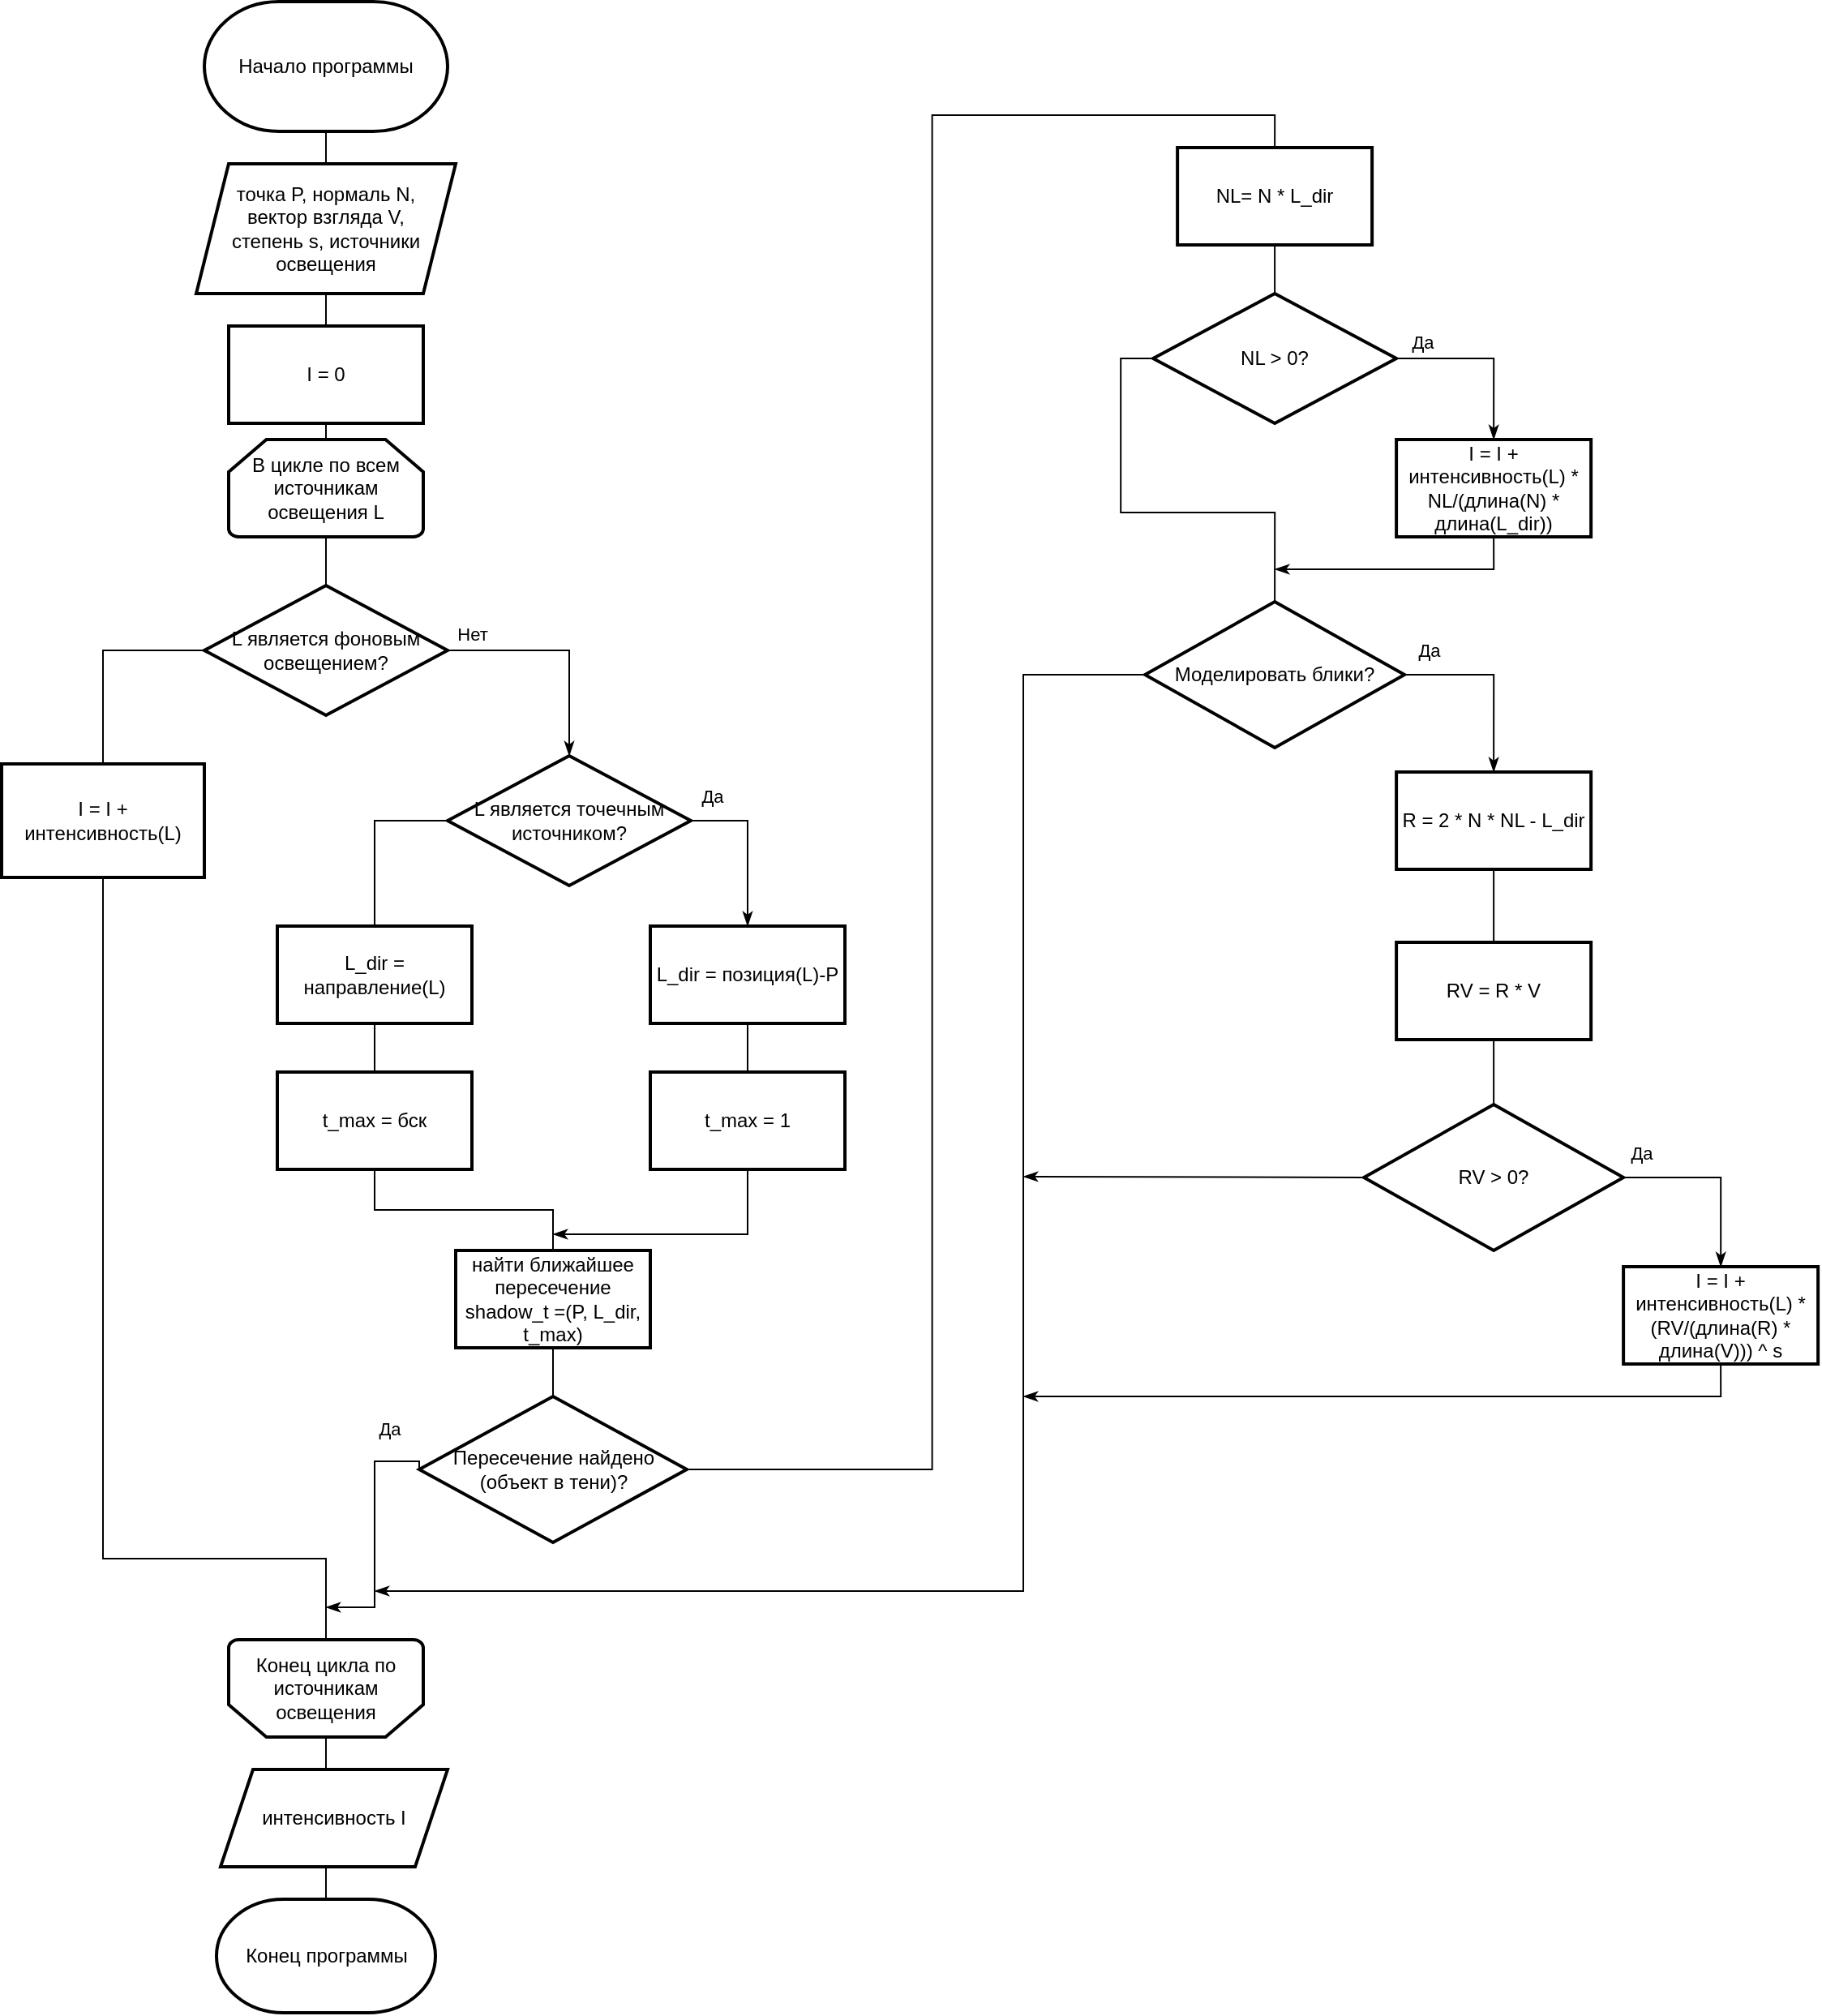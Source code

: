 <mxfile version="13.9.9" type="device"><diagram id="rH1u_FEr2aRBcMwf9QIP" name="Страница 1"><mxGraphModel dx="1538" dy="1060" grid="1" gridSize="10" guides="1" tooltips="1" connect="1" arrows="1" fold="1" page="1" pageScale="1" pageWidth="827" pageHeight="1169" math="0" shadow="0"><root><mxCell id="0"/><mxCell id="1" parent="0"/><mxCell id="nYve3IP1PVoA9j8zK5xV-18" style="edgeStyle=orthogonalEdgeStyle;rounded=0;orthogonalLoop=1;jettySize=auto;html=1;exitX=0.5;exitY=1;exitDx=0;exitDy=0;entryX=0.5;entryY=0;entryDx=0;entryDy=0;entryPerimeter=0;endArrow=none;endFill=0;" parent="1" source="nYve3IP1PVoA9j8zK5xV-2" target="nYve3IP1PVoA9j8zK5xV-4" edge="1"><mxGeometry relative="1" as="geometry"/></mxCell><mxCell id="emzWu4dhRX-rjHFGQKSc-2" style="edgeStyle=orthogonalEdgeStyle;rounded=0;orthogonalLoop=1;jettySize=auto;html=1;entryX=0.5;entryY=1;entryDx=0;entryDy=0;entryPerimeter=0;endArrow=none;endFill=0;" edge="1" parent="1" source="emzWu4dhRX-rjHFGQKSc-5" target="emzWu4dhRX-rjHFGQKSc-1"><mxGeometry relative="1" as="geometry"/></mxCell><mxCell id="nYve3IP1PVoA9j8zK5xV-2" value="I = 0" style="rounded=0;whiteSpace=wrap;html=1;strokeWidth=2;" parent="1" vertex="1"><mxGeometry x="330" y="350" width="120" height="60" as="geometry"/></mxCell><mxCell id="nYve3IP1PVoA9j8zK5xV-19" style="edgeStyle=orthogonalEdgeStyle;rounded=0;orthogonalLoop=1;jettySize=auto;html=1;exitX=0.5;exitY=1;exitDx=0;exitDy=0;exitPerimeter=0;entryX=0.5;entryY=0;entryDx=0;entryDy=0;endArrow=none;endFill=0;" parent="1" source="nYve3IP1PVoA9j8zK5xV-4" target="nYve3IP1PVoA9j8zK5xV-6" edge="1"><mxGeometry relative="1" as="geometry"/></mxCell><mxCell id="nYve3IP1PVoA9j8zK5xV-4" value="В цикле по всем источникам освещения L" style="strokeWidth=2;html=1;shape=mxgraph.flowchart.loop_limit;whiteSpace=wrap;" parent="1" vertex="1"><mxGeometry x="330" y="420" width="120" height="60" as="geometry"/></mxCell><mxCell id="nYve3IP1PVoA9j8zK5xV-20" value="Нет" style="edgeStyle=orthogonalEdgeStyle;rounded=0;orthogonalLoop=1;jettySize=auto;html=1;exitX=1;exitY=0.5;exitDx=0;exitDy=0;entryX=0.5;entryY=0;entryDx=0;entryDy=0;endArrow=classicThin;endFill=1;" parent="1" source="nYve3IP1PVoA9j8zK5xV-6" target="nYve3IP1PVoA9j8zK5xV-8" edge="1"><mxGeometry x="-0.786" y="10" relative="1" as="geometry"><mxPoint as="offset"/></mxGeometry></mxCell><mxCell id="nYve3IP1PVoA9j8zK5xV-21" style="edgeStyle=orthogonalEdgeStyle;rounded=0;orthogonalLoop=1;jettySize=auto;html=1;endArrow=none;endFill=0;entryX=0.5;entryY=0;entryDx=0;entryDy=0;exitX=0;exitY=0.5;exitDx=0;exitDy=0;" parent="1" source="nYve3IP1PVoA9j8zK5xV-6" target="nYve3IP1PVoA9j8zK5xV-7" edge="1"><mxGeometry relative="1" as="geometry"><mxPoint x="250" y="600" as="targetPoint"/></mxGeometry></mxCell><mxCell id="nYve3IP1PVoA9j8zK5xV-6" value="&lt;span&gt;L является фоновым освещением?&lt;/span&gt;" style="rhombus;whiteSpace=wrap;html=1;strokeWidth=2;" parent="1" vertex="1"><mxGeometry x="315" y="510" width="150" height="80" as="geometry"/></mxCell><mxCell id="nYve3IP1PVoA9j8zK5xV-22" style="edgeStyle=orthogonalEdgeStyle;rounded=0;orthogonalLoop=1;jettySize=auto;html=1;exitX=0.5;exitY=1;exitDx=0;exitDy=0;entryX=0.5;entryY=1;entryDx=0;entryDy=0;entryPerimeter=0;endArrow=none;endFill=0;" parent="1" source="nYve3IP1PVoA9j8zK5xV-7" target="nYve3IP1PVoA9j8zK5xV-16" edge="1"><mxGeometry relative="1" as="geometry"><Array as="points"><mxPoint x="253" y="1110"/><mxPoint x="390" y="1110"/></Array></mxGeometry></mxCell><mxCell id="nYve3IP1PVoA9j8zK5xV-7" value="I = I + интенсивность(L)" style="rounded=0;whiteSpace=wrap;html=1;strokeWidth=2;" parent="1" vertex="1"><mxGeometry x="190" y="620" width="125" height="70" as="geometry"/></mxCell><mxCell id="nYve3IP1PVoA9j8zK5xV-23" value="Да" style="edgeStyle=orthogonalEdgeStyle;rounded=0;orthogonalLoop=1;jettySize=auto;html=1;exitX=1;exitY=0.5;exitDx=0;exitDy=0;entryX=0.5;entryY=0;entryDx=0;entryDy=0;endArrow=classicThin;endFill=1;" parent="1" source="nYve3IP1PVoA9j8zK5xV-8" target="nYve3IP1PVoA9j8zK5xV-13" edge="1"><mxGeometry x="-0.75" y="15" relative="1" as="geometry"><mxPoint as="offset"/></mxGeometry></mxCell><mxCell id="nYve3IP1PVoA9j8zK5xV-24" style="edgeStyle=orthogonalEdgeStyle;rounded=0;orthogonalLoop=1;jettySize=auto;html=1;endArrow=none;endFill=0;exitX=0;exitY=0.5;exitDx=0;exitDy=0;" parent="1" source="nYve3IP1PVoA9j8zK5xV-8" target="nYve3IP1PVoA9j8zK5xV-10" edge="1"><mxGeometry relative="1" as="geometry"/></mxCell><mxCell id="nYve3IP1PVoA9j8zK5xV-8" value="&lt;span&gt;L является точечным источником?&lt;/span&gt;" style="rhombus;whiteSpace=wrap;html=1;strokeWidth=2;" parent="1" vertex="1"><mxGeometry x="465" y="615" width="150" height="80" as="geometry"/></mxCell><mxCell id="nYve3IP1PVoA9j8zK5xV-25" style="edgeStyle=orthogonalEdgeStyle;rounded=0;orthogonalLoop=1;jettySize=auto;html=1;exitX=0.5;exitY=1;exitDx=0;exitDy=0;entryX=0.5;entryY=0;entryDx=0;entryDy=0;endArrow=none;endFill=0;" parent="1" source="nYve3IP1PVoA9j8zK5xV-10" target="nYve3IP1PVoA9j8zK5xV-11" edge="1"><mxGeometry relative="1" as="geometry"/></mxCell><mxCell id="nYve3IP1PVoA9j8zK5xV-10" value="L_dir = направление(L)" style="rounded=0;whiteSpace=wrap;html=1;strokeWidth=2;" parent="1" vertex="1"><mxGeometry x="360" y="720" width="120" height="60" as="geometry"/></mxCell><mxCell id="nYve3IP1PVoA9j8zK5xV-26" style="edgeStyle=orthogonalEdgeStyle;rounded=0;orthogonalLoop=1;jettySize=auto;html=1;exitX=0.5;exitY=1;exitDx=0;exitDy=0;entryX=0.5;entryY=0;entryDx=0;entryDy=0;endArrow=none;endFill=0;" parent="1" source="nYve3IP1PVoA9j8zK5xV-11" target="nYve3IP1PVoA9j8zK5xV-14" edge="1"><mxGeometry relative="1" as="geometry"/></mxCell><mxCell id="nYve3IP1PVoA9j8zK5xV-11" value="t_max = бск" style="rounded=0;whiteSpace=wrap;html=1;strokeWidth=2;" parent="1" vertex="1"><mxGeometry x="360" y="810" width="120" height="60" as="geometry"/></mxCell><mxCell id="nYve3IP1PVoA9j8zK5xV-28" style="edgeStyle=orthogonalEdgeStyle;rounded=0;orthogonalLoop=1;jettySize=auto;html=1;exitX=0.5;exitY=1;exitDx=0;exitDy=0;endArrow=classicThin;endFill=1;" parent="1" source="nYve3IP1PVoA9j8zK5xV-12" edge="1"><mxGeometry relative="1" as="geometry"><mxPoint x="530" y="910" as="targetPoint"/><Array as="points"><mxPoint x="650" y="910"/><mxPoint x="530" y="910"/></Array></mxGeometry></mxCell><mxCell id="nYve3IP1PVoA9j8zK5xV-12" value="t_max = 1" style="rounded=0;whiteSpace=wrap;html=1;strokeWidth=2;" parent="1" vertex="1"><mxGeometry x="590" y="810" width="120" height="60" as="geometry"/></mxCell><mxCell id="nYve3IP1PVoA9j8zK5xV-27" style="edgeStyle=orthogonalEdgeStyle;rounded=0;orthogonalLoop=1;jettySize=auto;html=1;exitX=0.5;exitY=1;exitDx=0;exitDy=0;entryX=0.5;entryY=0;entryDx=0;entryDy=0;endArrow=none;endFill=0;" parent="1" source="nYve3IP1PVoA9j8zK5xV-13" target="nYve3IP1PVoA9j8zK5xV-12" edge="1"><mxGeometry relative="1" as="geometry"/></mxCell><mxCell id="nYve3IP1PVoA9j8zK5xV-13" value="L_dir = позиция(L)-P" style="rounded=0;whiteSpace=wrap;html=1;strokeWidth=2;" parent="1" vertex="1"><mxGeometry x="590" y="720" width="120" height="60" as="geometry"/></mxCell><mxCell id="nYve3IP1PVoA9j8zK5xV-29" style="edgeStyle=orthogonalEdgeStyle;rounded=0;orthogonalLoop=1;jettySize=auto;html=1;entryX=0.5;entryY=0;entryDx=0;entryDy=0;endArrow=none;endFill=0;" parent="1" source="nYve3IP1PVoA9j8zK5xV-14" target="nYve3IP1PVoA9j8zK5xV-15" edge="1"><mxGeometry relative="1" as="geometry"/></mxCell><mxCell id="nYve3IP1PVoA9j8zK5xV-14" value="найти ближайшее пересечение shadow_t =(P, L_dir, t_max)" style="rounded=0;whiteSpace=wrap;html=1;strokeWidth=2;" parent="1" vertex="1"><mxGeometry x="470" y="920" width="120" height="60" as="geometry"/></mxCell><mxCell id="nYve3IP1PVoA9j8zK5xV-30" value="Да" style="edgeStyle=orthogonalEdgeStyle;rounded=0;orthogonalLoop=1;jettySize=auto;html=1;exitX=0;exitY=0.5;exitDx=0;exitDy=0;endArrow=classicThin;endFill=1;" parent="1" source="nYve3IP1PVoA9j8zK5xV-15" edge="1"><mxGeometry x="-0.677" y="-20" relative="1" as="geometry"><mxPoint x="390" y="1140" as="targetPoint"/><Array as="points"><mxPoint x="420" y="1050"/><mxPoint x="420" y="1140"/></Array><mxPoint x="1" as="offset"/></mxGeometry></mxCell><mxCell id="nYve3IP1PVoA9j8zK5xV-51" style="edgeStyle=orthogonalEdgeStyle;rounded=0;orthogonalLoop=1;jettySize=auto;html=1;exitX=1;exitY=0.5;exitDx=0;exitDy=0;endArrow=none;endFill=0;entryX=0.5;entryY=0;entryDx=0;entryDy=0;" parent="1" source="nYve3IP1PVoA9j8zK5xV-15" target="nYve3IP1PVoA9j8zK5xV-31" edge="1"><mxGeometry relative="1" as="geometry"><mxPoint x="760" y="260" as="targetPoint"/></mxGeometry></mxCell><mxCell id="nYve3IP1PVoA9j8zK5xV-15" value="Пересечение найдено&lt;br&gt;(объект в тени)?" style="rhombus;whiteSpace=wrap;html=1;strokeWidth=2;" parent="1" vertex="1"><mxGeometry x="447.5" y="1010" width="165" height="90" as="geometry"/></mxCell><mxCell id="nYve3IP1PVoA9j8zK5xV-16" value="Конец цикла по источникам освещения" style="strokeWidth=2;html=1;shape=mxgraph.flowchart.loop_limit;whiteSpace=wrap;direction=west;" parent="1" vertex="1"><mxGeometry x="330" y="1160" width="120" height="60" as="geometry"/></mxCell><mxCell id="nYve3IP1PVoA9j8zK5xV-36" style="edgeStyle=orthogonalEdgeStyle;rounded=0;orthogonalLoop=1;jettySize=auto;html=1;exitX=0.5;exitY=1;exitDx=0;exitDy=0;entryX=0.5;entryY=0;entryDx=0;entryDy=0;endArrow=none;endFill=0;" parent="1" source="nYve3IP1PVoA9j8zK5xV-31" target="nYve3IP1PVoA9j8zK5xV-32" edge="1"><mxGeometry relative="1" as="geometry"/></mxCell><mxCell id="nYve3IP1PVoA9j8zK5xV-31" value="NL= N * L_dir" style="rounded=0;whiteSpace=wrap;html=1;strokeWidth=2;" parent="1" vertex="1"><mxGeometry x="915.06" y="240" width="120" height="60" as="geometry"/></mxCell><mxCell id="nYve3IP1PVoA9j8zK5xV-35" value="Да" style="edgeStyle=orthogonalEdgeStyle;rounded=0;orthogonalLoop=1;jettySize=auto;html=1;exitX=1;exitY=0.5;exitDx=0;exitDy=0;entryX=0.5;entryY=0;entryDx=0;entryDy=0;endArrow=classicThin;endFill=1;" parent="1" source="nYve3IP1PVoA9j8zK5xV-32" target="nYve3IP1PVoA9j8zK5xV-33" edge="1"><mxGeometry x="-0.727" y="10" relative="1" as="geometry"><mxPoint x="1" as="offset"/></mxGeometry></mxCell><mxCell id="nYve3IP1PVoA9j8zK5xV-39" style="edgeStyle=orthogonalEdgeStyle;rounded=0;orthogonalLoop=1;jettySize=auto;html=1;exitX=0;exitY=0.5;exitDx=0;exitDy=0;entryX=0.5;entryY=0;entryDx=0;entryDy=0;endArrow=none;endFill=0;" parent="1" source="nYve3IP1PVoA9j8zK5xV-32" target="nYve3IP1PVoA9j8zK5xV-37" edge="1"><mxGeometry relative="1" as="geometry"/></mxCell><mxCell id="nYve3IP1PVoA9j8zK5xV-32" value="&lt;span&gt;NL &amp;gt; 0?&lt;/span&gt;" style="rhombus;whiteSpace=wrap;html=1;strokeWidth=2;" parent="1" vertex="1"><mxGeometry x="900.06" y="330" width="150" height="80" as="geometry"/></mxCell><mxCell id="nYve3IP1PVoA9j8zK5xV-38" style="edgeStyle=orthogonalEdgeStyle;rounded=0;orthogonalLoop=1;jettySize=auto;html=1;exitX=0.5;exitY=1;exitDx=0;exitDy=0;endArrow=classicThin;endFill=1;" parent="1" source="nYve3IP1PVoA9j8zK5xV-33" edge="1"><mxGeometry relative="1" as="geometry"><mxPoint x="975.06" y="500" as="targetPoint"/><Array as="points"><mxPoint x="1110.06" y="500"/><mxPoint x="975.06" y="500"/></Array></mxGeometry></mxCell><mxCell id="nYve3IP1PVoA9j8zK5xV-33" value="I = I + интенсивность(L) * NL/(длина(N) * длина(L_dir))" style="rounded=0;whiteSpace=wrap;html=1;strokeWidth=2;" parent="1" vertex="1"><mxGeometry x="1050.06" y="420" width="120" height="60" as="geometry"/></mxCell><mxCell id="nYve3IP1PVoA9j8zK5xV-44" value="Да" style="edgeStyle=orthogonalEdgeStyle;rounded=0;orthogonalLoop=1;jettySize=auto;html=1;exitX=1;exitY=0.5;exitDx=0;exitDy=0;entryX=0.5;entryY=0;entryDx=0;entryDy=0;endArrow=classicThin;endFill=1;" parent="1" source="nYve3IP1PVoA9j8zK5xV-37" target="nYve3IP1PVoA9j8zK5xV-40" edge="1"><mxGeometry x="-0.741" y="15" relative="1" as="geometry"><mxPoint as="offset"/></mxGeometry></mxCell><mxCell id="nYve3IP1PVoA9j8zK5xV-48" style="edgeStyle=orthogonalEdgeStyle;rounded=0;orthogonalLoop=1;jettySize=auto;html=1;exitX=0;exitY=0.5;exitDx=0;exitDy=0;endArrow=classicThin;endFill=1;" parent="1" source="nYve3IP1PVoA9j8zK5xV-37" edge="1"><mxGeometry relative="1" as="geometry"><mxPoint x="420" y="1130" as="targetPoint"/><Array as="points"><mxPoint x="820" y="565"/></Array></mxGeometry></mxCell><mxCell id="nYve3IP1PVoA9j8zK5xV-37" value="Моделировать блики?" style="rhombus;whiteSpace=wrap;html=1;strokeWidth=2;" parent="1" vertex="1"><mxGeometry x="895.06" y="520" width="160" height="90" as="geometry"/></mxCell><mxCell id="nYve3IP1PVoA9j8zK5xV-46" style="edgeStyle=orthogonalEdgeStyle;rounded=0;orthogonalLoop=1;jettySize=auto;html=1;exitX=0.5;exitY=1;exitDx=0;exitDy=0;entryX=0.5;entryY=0;entryDx=0;entryDy=0;endArrow=none;endFill=0;" parent="1" source="nYve3IP1PVoA9j8zK5xV-40" target="nYve3IP1PVoA9j8zK5xV-41" edge="1"><mxGeometry relative="1" as="geometry"/></mxCell><mxCell id="nYve3IP1PVoA9j8zK5xV-40" value="R = 2 * N * NL - L_dir" style="rounded=0;whiteSpace=wrap;html=1;strokeWidth=2;" parent="1" vertex="1"><mxGeometry x="1050.06" y="625" width="120" height="60" as="geometry"/></mxCell><mxCell id="nYve3IP1PVoA9j8zK5xV-47" style="edgeStyle=orthogonalEdgeStyle;rounded=0;orthogonalLoop=1;jettySize=auto;html=1;exitX=0.5;exitY=1;exitDx=0;exitDy=0;entryX=0.5;entryY=0;entryDx=0;entryDy=0;endArrow=none;endFill=0;" parent="1" source="nYve3IP1PVoA9j8zK5xV-41" target="nYve3IP1PVoA9j8zK5xV-42" edge="1"><mxGeometry relative="1" as="geometry"/></mxCell><mxCell id="nYve3IP1PVoA9j8zK5xV-41" value="RV = R * V" style="rounded=0;whiteSpace=wrap;html=1;strokeWidth=2;" parent="1" vertex="1"><mxGeometry x="1050.06" y="730" width="120" height="60" as="geometry"/></mxCell><mxCell id="nYve3IP1PVoA9j8zK5xV-45" value="Да" style="edgeStyle=orthogonalEdgeStyle;rounded=0;orthogonalLoop=1;jettySize=auto;html=1;exitX=1;exitY=0.5;exitDx=0;exitDy=0;endArrow=classicThin;endFill=1;" parent="1" source="nYve3IP1PVoA9j8zK5xV-42" target="nYve3IP1PVoA9j8zK5xV-43" edge="1"><mxGeometry x="-0.827" y="15" relative="1" as="geometry"><mxPoint x="1" as="offset"/></mxGeometry></mxCell><mxCell id="nYve3IP1PVoA9j8zK5xV-49" style="edgeStyle=orthogonalEdgeStyle;rounded=0;orthogonalLoop=1;jettySize=auto;html=1;exitX=0;exitY=0.5;exitDx=0;exitDy=0;endArrow=classicThin;endFill=1;" parent="1" source="nYve3IP1PVoA9j8zK5xV-42" edge="1"><mxGeometry relative="1" as="geometry"><mxPoint x="820.0" y="874.471" as="targetPoint"/></mxGeometry></mxCell><mxCell id="nYve3IP1PVoA9j8zK5xV-42" value="RV &amp;gt; 0?" style="rhombus;whiteSpace=wrap;html=1;strokeWidth=2;" parent="1" vertex="1"><mxGeometry x="1030.06" y="830" width="160" height="90" as="geometry"/></mxCell><mxCell id="nYve3IP1PVoA9j8zK5xV-50" style="edgeStyle=orthogonalEdgeStyle;rounded=0;orthogonalLoop=1;jettySize=auto;html=1;exitX=0.5;exitY=1;exitDx=0;exitDy=0;endArrow=classicThin;endFill=1;" parent="1" source="nYve3IP1PVoA9j8zK5xV-43" edge="1"><mxGeometry relative="1" as="geometry"><mxPoint x="820" y="1010" as="targetPoint"/><Array as="points"><mxPoint x="1250" y="1010"/><mxPoint x="820" y="1010"/></Array></mxGeometry></mxCell><mxCell id="nYve3IP1PVoA9j8zK5xV-43" value="I = I + интенсивность(L) * (RV/(длина(R) * длина(V))) ^ s" style="rounded=0;whiteSpace=wrap;html=1;strokeWidth=2;" parent="1" vertex="1"><mxGeometry x="1190.06" y="930" width="120" height="60" as="geometry"/></mxCell><mxCell id="emzWu4dhRX-rjHFGQKSc-1" value="Начало программы&lt;br&gt;" style="strokeWidth=2;html=1;shape=mxgraph.flowchart.terminator;whiteSpace=wrap;" vertex="1" parent="1"><mxGeometry x="315" y="150" width="150" height="80" as="geometry"/></mxCell><mxCell id="emzWu4dhRX-rjHFGQKSc-4" style="edgeStyle=orthogonalEdgeStyle;rounded=0;orthogonalLoop=1;jettySize=auto;html=1;entryX=0.5;entryY=0;entryDx=0;entryDy=0;entryPerimeter=0;endArrow=none;endFill=0;" edge="1" parent="1" source="emzWu4dhRX-rjHFGQKSc-3" target="nYve3IP1PVoA9j8zK5xV-16"><mxGeometry relative="1" as="geometry"/></mxCell><mxCell id="emzWu4dhRX-rjHFGQKSc-3" value="Конец программы" style="strokeWidth=2;html=1;shape=mxgraph.flowchart.terminator;whiteSpace=wrap;" vertex="1" parent="1"><mxGeometry x="322.5" y="1320" width="135" height="70" as="geometry"/></mxCell><mxCell id="emzWu4dhRX-rjHFGQKSc-5" value="точка P, нормаль N, &lt;br&gt;вектор взгляда V, &lt;br&gt;степень s, источники освещения" style="shape=parallelogram;perimeter=parallelogramPerimeter;whiteSpace=wrap;html=1;fixedSize=1;strokeWidth=2;" vertex="1" parent="1"><mxGeometry x="310" y="250" width="160" height="80" as="geometry"/></mxCell><mxCell id="emzWu4dhRX-rjHFGQKSc-6" style="edgeStyle=orthogonalEdgeStyle;rounded=0;orthogonalLoop=1;jettySize=auto;html=1;entryX=0.5;entryY=1;entryDx=0;entryDy=0;entryPerimeter=0;endArrow=none;endFill=0;" edge="1" parent="1" source="nYve3IP1PVoA9j8zK5xV-2" target="emzWu4dhRX-rjHFGQKSc-5"><mxGeometry relative="1" as="geometry"><mxPoint x="390" y="330" as="sourcePoint"/><mxPoint x="390" y="200" as="targetPoint"/></mxGeometry></mxCell><mxCell id="emzWu4dhRX-rjHFGQKSc-7" value="интенсивность I" style="shape=parallelogram;perimeter=parallelogramPerimeter;whiteSpace=wrap;html=1;fixedSize=1;strokeWidth=2;" vertex="1" parent="1"><mxGeometry x="325" y="1240" width="140" height="60" as="geometry"/></mxCell></root></mxGraphModel></diagram></mxfile>